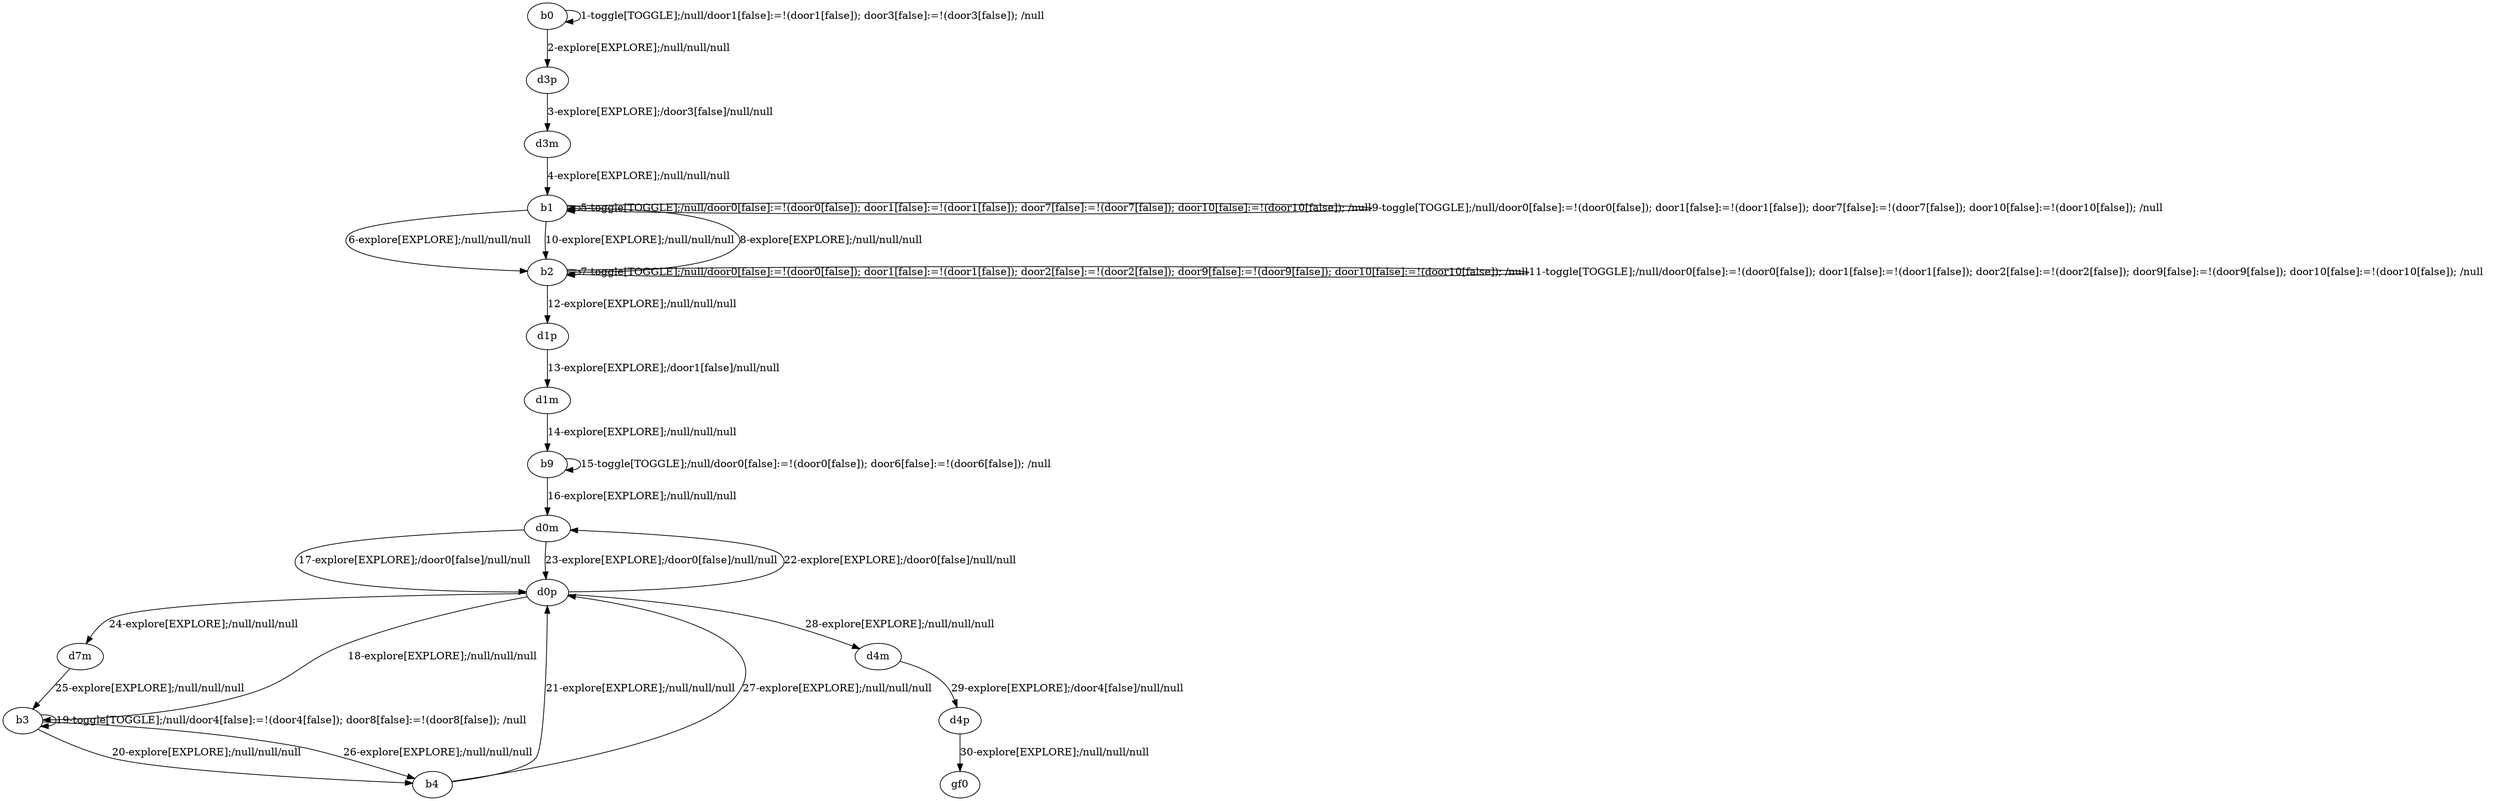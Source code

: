 digraph g {
"b0" -> "b0" [label = "1-toggle[TOGGLE];/null/door1[false]:=!(door1[false]); door3[false]:=!(door3[false]); /null"];
"b0" -> "d3p" [label = "2-explore[EXPLORE];/null/null/null"];
"d3p" -> "d3m" [label = "3-explore[EXPLORE];/door3[false]/null/null"];
"d3m" -> "b1" [label = "4-explore[EXPLORE];/null/null/null"];
"b1" -> "b1" [label = "5-toggle[TOGGLE];/null/door0[false]:=!(door0[false]); door1[false]:=!(door1[false]); door7[false]:=!(door7[false]); door10[false]:=!(door10[false]); /null"];
"b1" -> "b2" [label = "6-explore[EXPLORE];/null/null/null"];
"b2" -> "b2" [label = "7-toggle[TOGGLE];/null/door0[false]:=!(door0[false]); door1[false]:=!(door1[false]); door2[false]:=!(door2[false]); door9[false]:=!(door9[false]); door10[false]:=!(door10[false]); /null"];
"b2" -> "b1" [label = "8-explore[EXPLORE];/null/null/null"];
"b1" -> "b1" [label = "9-toggle[TOGGLE];/null/door0[false]:=!(door0[false]); door1[false]:=!(door1[false]); door7[false]:=!(door7[false]); door10[false]:=!(door10[false]); /null"];
"b1" -> "b2" [label = "10-explore[EXPLORE];/null/null/null"];
"b2" -> "b2" [label = "11-toggle[TOGGLE];/null/door0[false]:=!(door0[false]); door1[false]:=!(door1[false]); door2[false]:=!(door2[false]); door9[false]:=!(door9[false]); door10[false]:=!(door10[false]); /null"];
"b2" -> "d1p" [label = "12-explore[EXPLORE];/null/null/null"];
"d1p" -> "d1m" [label = "13-explore[EXPLORE];/door1[false]/null/null"];
"d1m" -> "b9" [label = "14-explore[EXPLORE];/null/null/null"];
"b9" -> "b9" [label = "15-toggle[TOGGLE];/null/door0[false]:=!(door0[false]); door6[false]:=!(door6[false]); /null"];
"b9" -> "d0m" [label = "16-explore[EXPLORE];/null/null/null"];
"d0m" -> "d0p" [label = "17-explore[EXPLORE];/door0[false]/null/null"];
"d0p" -> "b3" [label = "18-explore[EXPLORE];/null/null/null"];
"b3" -> "b3" [label = "19-toggle[TOGGLE];/null/door4[false]:=!(door4[false]); door8[false]:=!(door8[false]); /null"];
"b3" -> "b4" [label = "20-explore[EXPLORE];/null/null/null"];
"b4" -> "d0p" [label = "21-explore[EXPLORE];/null/null/null"];
"d0p" -> "d0m" [label = "22-explore[EXPLORE];/door0[false]/null/null"];
"d0m" -> "d0p" [label = "23-explore[EXPLORE];/door0[false]/null/null"];
"d0p" -> "d7m" [label = "24-explore[EXPLORE];/null/null/null"];
"d7m" -> "b3" [label = "25-explore[EXPLORE];/null/null/null"];
"b3" -> "b4" [label = "26-explore[EXPLORE];/null/null/null"];
"b4" -> "d0p" [label = "27-explore[EXPLORE];/null/null/null"];
"d0p" -> "d4m" [label = "28-explore[EXPLORE];/null/null/null"];
"d4m" -> "d4p" [label = "29-explore[EXPLORE];/door4[false]/null/null"];
"d4p" -> "gf0" [label = "30-explore[EXPLORE];/null/null/null"];
}